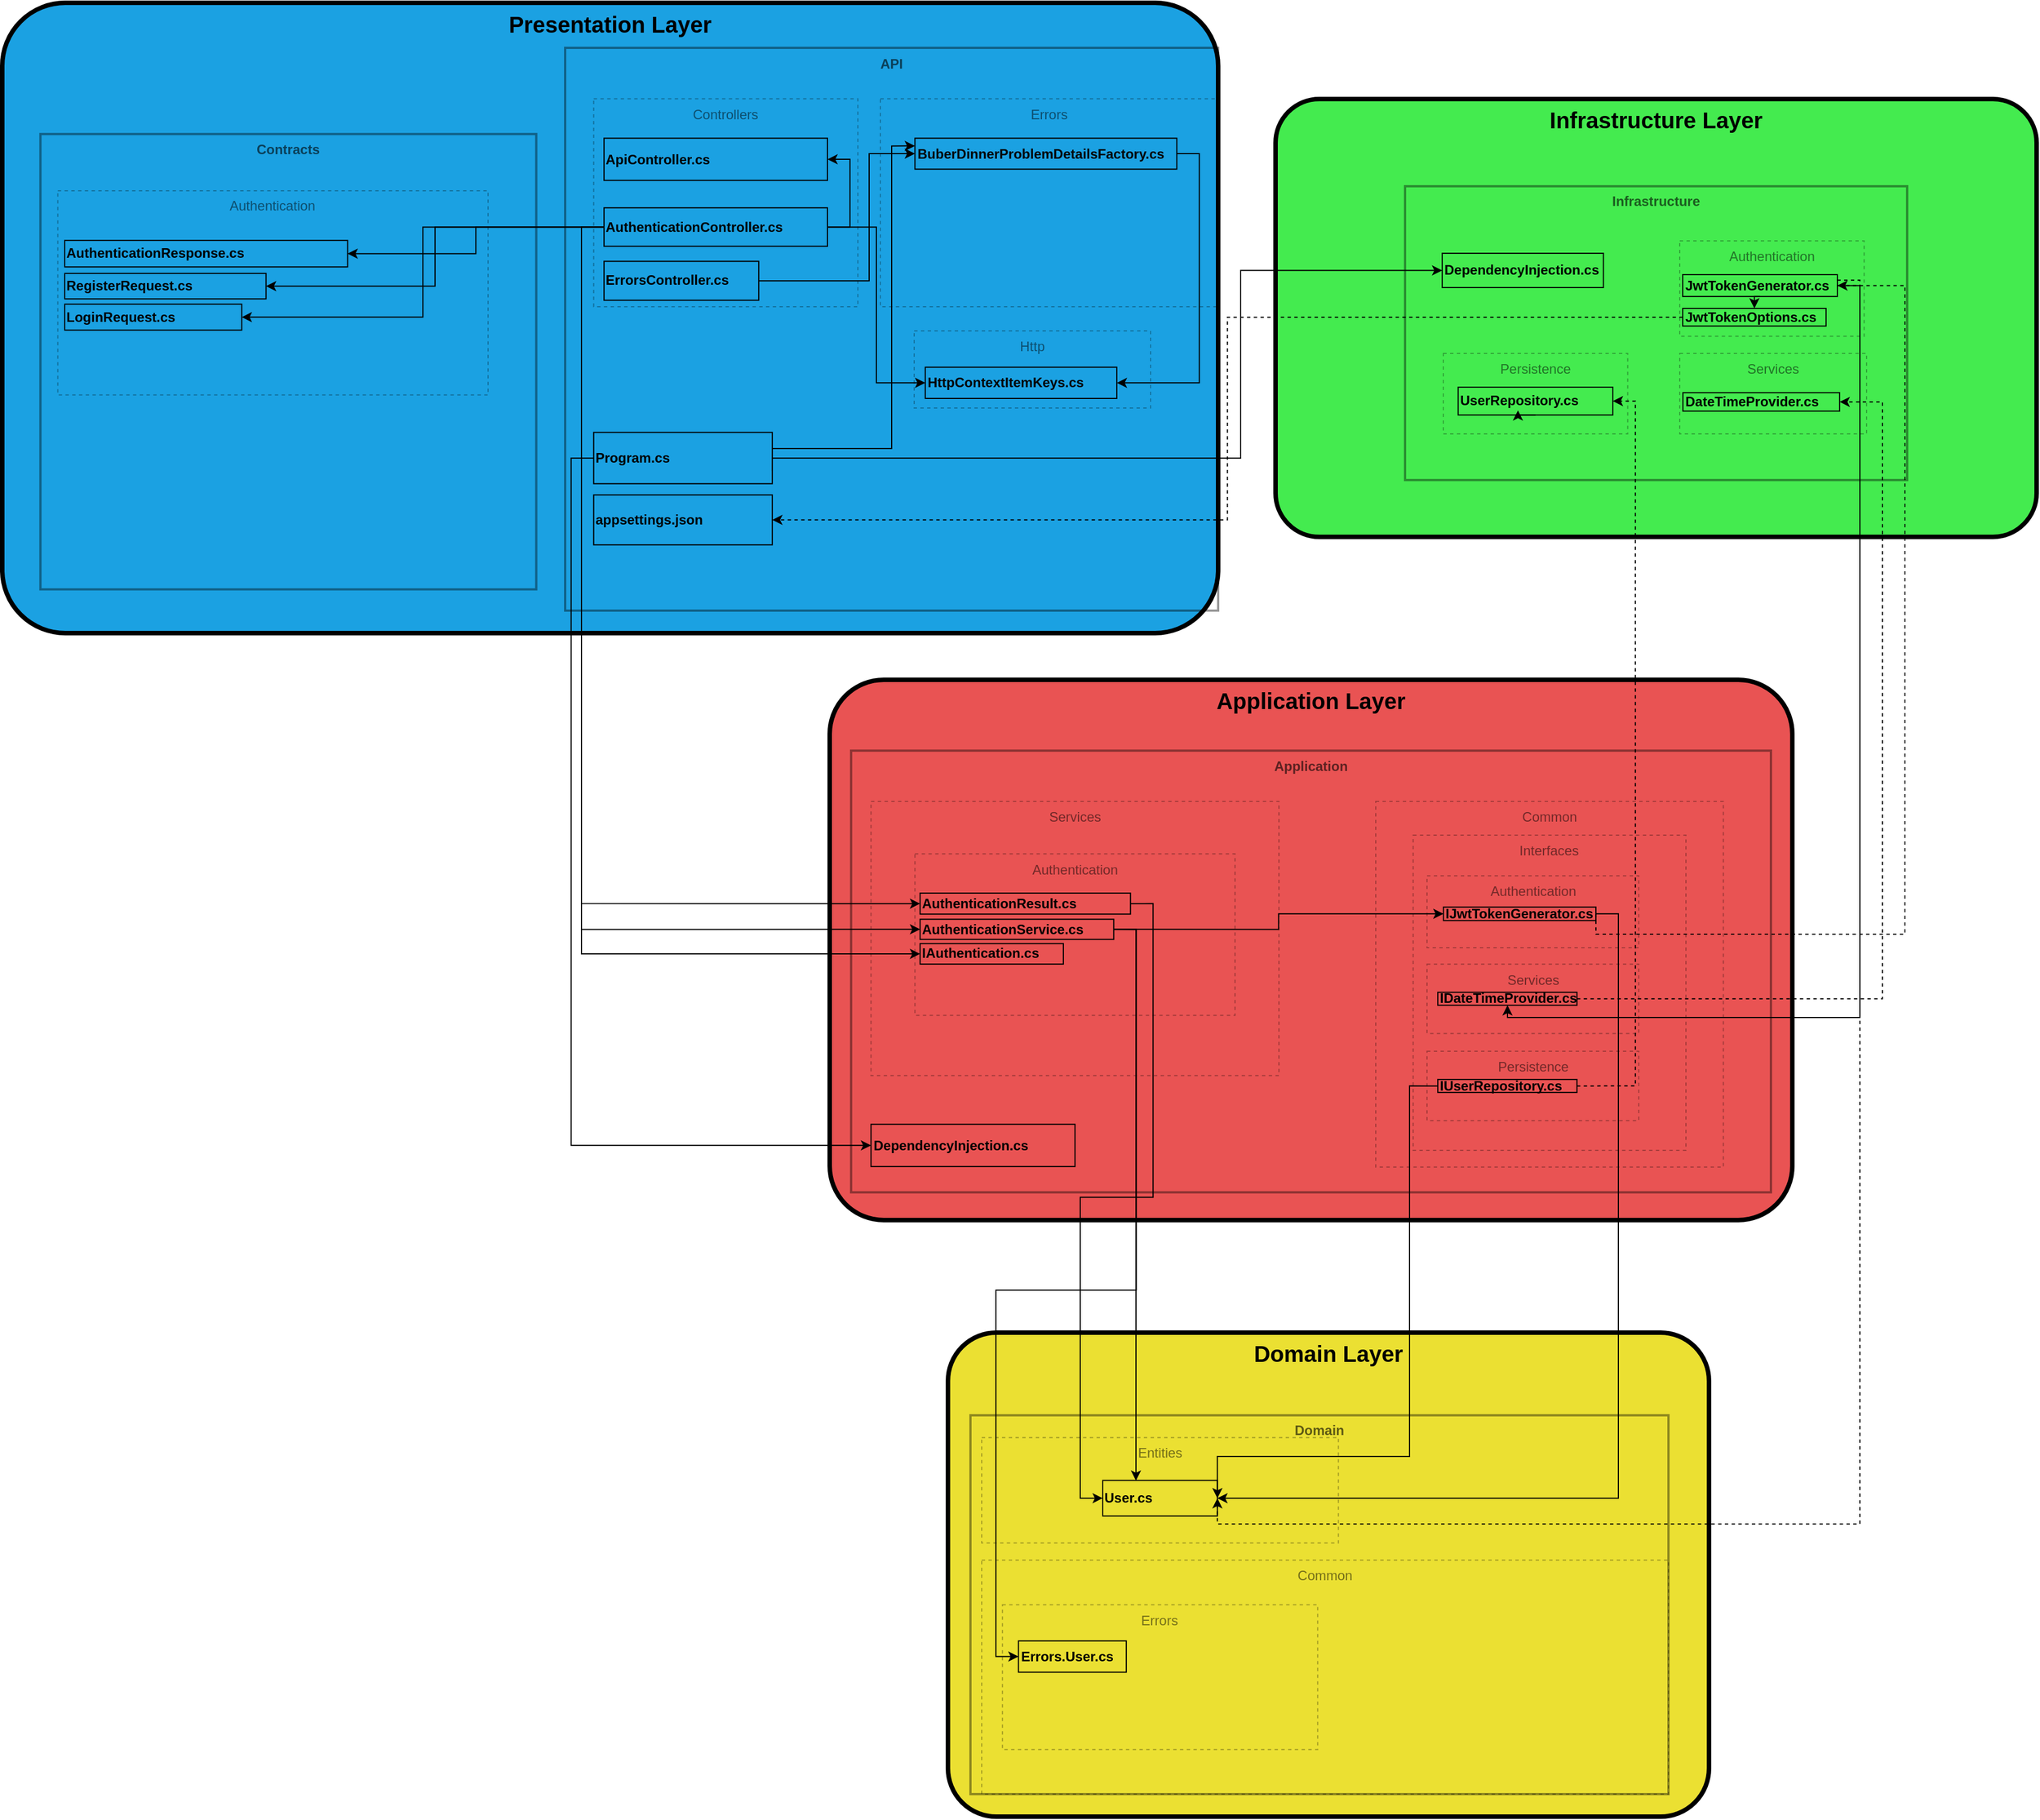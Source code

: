 <mxfile version="24.0.4" type="device" pages="3">
  <diagram name="Architecture" id="4Rw_3CBLVYkMRjjBGBVQ">
    <mxGraphModel dx="2474" dy="1684" grid="1" gridSize="10" guides="1" tooltips="1" connect="1" arrows="1" fold="1" page="0" pageScale="1" pageWidth="850" pageHeight="1100" background="none" math="0" shadow="0">
      <root>
        <mxCell id="0" />
        <mxCell id="1" parent="0" />
        <mxCell id="PHn3JjDbfKM90dUCb2oa-37" value="Presentation Layer" style="rounded=1;whiteSpace=wrap;html=1;container=1;fillColor=#1ba1e2;fontColor=#000000;strokeColor=#000000;arcSize=10;verticalAlign=top;fontStyle=1;fontSize=20;horizontal=1;labelBackgroundColor=none;strokeWidth=4;perimeterSpacing=0;spacingLeft=0;portConstraint=none;" parent="1" vertex="1">
          <mxGeometry x="-580" y="-591.5" width="1080.001" height="560" as="geometry">
            <mxRectangle x="-41" y="-305" width="215" height="36" as="alternateBounds" />
          </mxGeometry>
        </mxCell>
        <mxCell id="PHn3JjDbfKM90dUCb2oa-39" value="Contracts" style="rounded=0;whiteSpace=wrap;html=1;container=1;fillColor=none;fontColor=#000000;strokeColor=#000000;arcSize=9;verticalAlign=top;fontStyle=1;fontSize=12;horizontal=1;labelBackgroundColor=none;strokeWidth=2;textOpacity=60;opacity=40;" parent="PHn3JjDbfKM90dUCb2oa-37" vertex="1">
          <mxGeometry x="33.911" y="116.607" width="440.415" height="404.524" as="geometry">
            <mxRectangle x="41" y="80" width="162" height="38" as="alternateBounds" />
          </mxGeometry>
        </mxCell>
        <mxCell id="TqxSmMZjtq2Ml7IiQgb_-6" value="&lt;font color=&quot;#000000&quot;&gt;Authentication&lt;/font&gt;" style="rounded=0;whiteSpace=wrap;html=1;fillColor=none;strokeColor=#000000;align=center;container=1;verticalAlign=top;opacity=30;dashed=1;textOpacity=50;" parent="PHn3JjDbfKM90dUCb2oa-39" vertex="1">
          <mxGeometry x="15.414" y="50.386" width="382.211" height="181.388" as="geometry">
            <mxRectangle x="15" y="40" width="232" height="79" as="alternateBounds" />
          </mxGeometry>
        </mxCell>
        <mxCell id="TqxSmMZjtq2Ml7IiQgb_-7" value="&lt;font color=&quot;#000000&quot;&gt;&lt;b&gt;AuthenticationResponse.cs&lt;br&gt;&lt;/b&gt;&lt;/font&gt;" style="rounded=0;whiteSpace=wrap;html=1;fillColor=none;strokeColor=#000000;align=left;" parent="TqxSmMZjtq2Ml7IiQgb_-6" vertex="1">
          <mxGeometry x="6.166" y="44.066" width="251.251" height="23.595" as="geometry" />
        </mxCell>
        <mxCell id="TqxSmMZjtq2Ml7IiQgb_-11" value="&lt;font color=&quot;#000000&quot;&gt;&lt;b&gt;LoginRequest.cs&lt;br&gt;&lt;/b&gt;&lt;/font&gt;" style="rounded=0;whiteSpace=wrap;html=1;fillColor=none;strokeColor=#000000;align=left;" parent="TqxSmMZjtq2Ml7IiQgb_-6" vertex="1">
          <mxGeometry x="6.166" y="100.771" width="157.225" height="23.033" as="geometry" />
        </mxCell>
        <mxCell id="TqxSmMZjtq2Ml7IiQgb_-12" value="&lt;font color=&quot;#000000&quot;&gt;&lt;b&gt;RegisterRequest.cs&lt;br&gt;&lt;/b&gt;&lt;/font&gt;" style="rounded=0;whiteSpace=wrap;html=1;fillColor=none;strokeColor=#000000;align=left;" parent="TqxSmMZjtq2Ml7IiQgb_-6" vertex="1">
          <mxGeometry x="6.166" y="73.419" width="178.805" height="22.645" as="geometry" />
        </mxCell>
        <mxCell id="PHn3JjDbfKM90dUCb2oa-40" value="API" style="rounded=0;whiteSpace=wrap;html=1;container=1;fillColor=none;fontColor=#000000;strokeColor=#000000;arcSize=9;verticalAlign=top;fontStyle=1;fontSize=12;horizontal=1;labelBackgroundColor=none;strokeWidth=2;textOpacity=60;opacity=40;" parent="PHn3JjDbfKM90dUCb2oa-37" vertex="1">
          <mxGeometry x="500" y="40" width="580.001" height="500" as="geometry">
            <mxRectangle x="-41" y="-305" width="215" height="36" as="alternateBounds" />
          </mxGeometry>
        </mxCell>
        <mxCell id="TqxSmMZjtq2Ml7IiQgb_-2" value="&lt;font color=&quot;#000000&quot;&gt;Controllers&lt;/font&gt;" style="rounded=0;whiteSpace=wrap;html=1;fillColor=none;strokeColor=#000000;align=center;container=1;verticalAlign=top;dashed=1;opacity=30;textOpacity=50;" parent="PHn3JjDbfKM90dUCb2oa-40" vertex="1">
          <mxGeometry x="25.33" y="45.28" width="234.67" height="184.72" as="geometry">
            <mxRectangle x="33" y="138.228" width="232" height="79" as="alternateBounds" />
          </mxGeometry>
        </mxCell>
        <mxCell id="M6NZWl4cU-B8P6xhiOGf-7" style="edgeStyle=orthogonalEdgeStyle;rounded=0;orthogonalLoop=1;jettySize=auto;html=1;exitX=1;exitY=0.5;exitDx=0;exitDy=0;entryX=1;entryY=0.5;entryDx=0;entryDy=0;" parent="TqxSmMZjtq2Ml7IiQgb_-2" source="TqxSmMZjtq2Ml7IiQgb_-5" target="M6NZWl4cU-B8P6xhiOGf-6" edge="1">
          <mxGeometry relative="1" as="geometry" />
        </mxCell>
        <mxCell id="TqxSmMZjtq2Ml7IiQgb_-5" value="&lt;font color=&quot;#000000&quot;&gt;&lt;b&gt;AuthenticationController.cs&lt;br&gt;&lt;/b&gt;&lt;/font&gt;" style="rounded=0;whiteSpace=wrap;html=1;fillColor=none;strokeColor=#000000;align=left;" parent="TqxSmMZjtq2Ml7IiQgb_-2" vertex="1">
          <mxGeometry x="9.162" y="96.864" width="198.511" height="34.161" as="geometry" />
        </mxCell>
        <mxCell id="0OT5tVQqGPnHa406E1h5-3" value="&lt;font color=&quot;#000000&quot;&gt;&lt;b&gt;ErrorsController.cs&lt;br&gt;&lt;/b&gt;&lt;/font&gt;" style="rounded=0;whiteSpace=wrap;html=1;fillColor=none;strokeColor=#000000;align=left;" parent="TqxSmMZjtq2Ml7IiQgb_-2" vertex="1">
          <mxGeometry x="9.162" y="144.388" width="137.43" height="34.605" as="geometry" />
        </mxCell>
        <mxCell id="M6NZWl4cU-B8P6xhiOGf-6" value="&lt;font color=&quot;#000000&quot;&gt;&lt;b&gt;ApiController.cs&lt;br&gt;&lt;/b&gt;&lt;/font&gt;" style="rounded=0;whiteSpace=wrap;html=1;fillColor=none;strokeColor=#000000;align=left;" parent="TqxSmMZjtq2Ml7IiQgb_-2" vertex="1">
          <mxGeometry x="9.162" y="35.001" width="198.511" height="37.495" as="geometry" />
        </mxCell>
        <mxCell id="0OT5tVQqGPnHa406E1h5-6" style="edgeStyle=orthogonalEdgeStyle;rounded=0;orthogonalLoop=1;jettySize=auto;html=1;exitX=1;exitY=0.75;exitDx=0;exitDy=0;entryX=0;entryY=0.25;entryDx=0;entryDy=0;" parent="PHn3JjDbfKM90dUCb2oa-40" source="TqxSmMZjtq2Ml7IiQgb_-8" target="0OT5tVQqGPnHa406E1h5-2" edge="1">
          <mxGeometry relative="1" as="geometry">
            <Array as="points">
              <mxPoint x="184" y="356" />
              <mxPoint x="290" y="356" />
              <mxPoint x="290" y="87" />
            </Array>
          </mxGeometry>
        </mxCell>
        <mxCell id="TqxSmMZjtq2Ml7IiQgb_-8" value="&lt;font color=&quot;#000000&quot;&gt;&lt;b&gt;Program.cs&lt;br&gt;&lt;/b&gt;&lt;/font&gt;" style="rounded=0;whiteSpace=wrap;html=1;fillColor=none;strokeColor=#000000;align=left;" parent="PHn3JjDbfKM90dUCb2oa-40" vertex="1">
          <mxGeometry x="25.33" y="341.667" width="158.631" height="45.583" as="geometry" />
        </mxCell>
        <mxCell id="TqxSmMZjtq2Ml7IiQgb_-68" value="&lt;font color=&quot;#000000&quot;&gt;&lt;b&gt;appsettings.json&lt;br&gt;&lt;/b&gt;&lt;/font&gt;" style="rounded=0;whiteSpace=wrap;html=1;fillColor=none;strokeColor=#000000;align=left;" parent="PHn3JjDbfKM90dUCb2oa-40" vertex="1">
          <mxGeometry x="25.33" y="397.222" width="158.631" height="44.389" as="geometry" />
        </mxCell>
        <mxCell id="0OT5tVQqGPnHa406E1h5-4" style="edgeStyle=orthogonalEdgeStyle;rounded=0;orthogonalLoop=1;jettySize=auto;html=1;exitX=1;exitY=0.5;exitDx=0;exitDy=0;entryX=0;entryY=0.5;entryDx=0;entryDy=0;" parent="PHn3JjDbfKM90dUCb2oa-40" source="0OT5tVQqGPnHa406E1h5-3" target="0OT5tVQqGPnHa406E1h5-2" edge="1">
          <mxGeometry relative="1" as="geometry">
            <Array as="points">
              <mxPoint x="270" y="207" />
              <mxPoint x="270" y="94" />
            </Array>
          </mxGeometry>
        </mxCell>
        <mxCell id="M6NZWl4cU-B8P6xhiOGf-8" value="&lt;font color=&quot;#000000&quot;&gt;Errors&lt;/font&gt;" style="rounded=0;whiteSpace=wrap;html=1;fillColor=none;strokeColor=#000000;align=center;container=1;verticalAlign=top;dashed=1;opacity=30;textOpacity=50;" parent="PHn3JjDbfKM90dUCb2oa-40" vertex="1">
          <mxGeometry x="280" y="45.28" width="300.001" height="184.72" as="geometry">
            <mxRectangle x="33" y="138.228" width="232" height="79" as="alternateBounds" />
          </mxGeometry>
        </mxCell>
        <mxCell id="0OT5tVQqGPnHa406E1h5-2" value="BuberDinnerProblemDetailsFactory.cs" style="rounded=0;whiteSpace=wrap;html=1;fillColor=none;strokeColor=#000000;align=left;fontColor=#050505;fontStyle=1" parent="M6NZWl4cU-B8P6xhiOGf-8" vertex="1">
          <mxGeometry x="30.68" y="35" width="232.59" height="27.5" as="geometry" />
        </mxCell>
        <mxCell id="M6NZWl4cU-B8P6xhiOGf-18" value="&lt;font color=&quot;#000000&quot;&gt;Http&lt;/font&gt;" style="rounded=0;whiteSpace=wrap;html=1;fillColor=none;strokeColor=#000000;align=center;container=1;verticalAlign=top;dashed=1;opacity=30;textOpacity=50;" parent="PHn3JjDbfKM90dUCb2oa-40" vertex="1">
          <mxGeometry x="310" y="251.5" width="210" height="68.5" as="geometry">
            <mxRectangle x="33" y="138.228" width="232" height="79" as="alternateBounds" />
          </mxGeometry>
        </mxCell>
        <mxCell id="M6NZWl4cU-B8P6xhiOGf-19" value="HttpContextItemKeys.cs" style="rounded=0;whiteSpace=wrap;html=1;fillColor=none;strokeColor=#000000;align=left;fontColor=#050505;fontStyle=1" parent="M6NZWl4cU-B8P6xhiOGf-18" vertex="1">
          <mxGeometry x="9.86" y="32.27" width="170.14" height="27.73" as="geometry" />
        </mxCell>
        <mxCell id="M6NZWl4cU-B8P6xhiOGf-20" style="edgeStyle=orthogonalEdgeStyle;rounded=0;orthogonalLoop=1;jettySize=auto;html=1;exitX=1;exitY=0.5;exitDx=0;exitDy=0;entryX=1;entryY=0.5;entryDx=0;entryDy=0;" parent="PHn3JjDbfKM90dUCb2oa-40" source="0OT5tVQqGPnHa406E1h5-2" target="M6NZWl4cU-B8P6xhiOGf-19" edge="1">
          <mxGeometry relative="1" as="geometry" />
        </mxCell>
        <mxCell id="M6NZWl4cU-B8P6xhiOGf-21" style="edgeStyle=orthogonalEdgeStyle;rounded=0;orthogonalLoop=1;jettySize=auto;html=1;exitX=1;exitY=0.5;exitDx=0;exitDy=0;entryX=0;entryY=0.5;entryDx=0;entryDy=0;" parent="PHn3JjDbfKM90dUCb2oa-40" source="TqxSmMZjtq2Ml7IiQgb_-5" target="M6NZWl4cU-B8P6xhiOGf-19" edge="1">
          <mxGeometry relative="1" as="geometry" />
        </mxCell>
        <mxCell id="TqxSmMZjtq2Ml7IiQgb_-14" style="edgeStyle=orthogonalEdgeStyle;rounded=0;orthogonalLoop=1;jettySize=auto;html=1;exitX=0;exitY=0.5;exitDx=0;exitDy=0;entryX=1;entryY=0.5;entryDx=0;entryDy=0;" parent="PHn3JjDbfKM90dUCb2oa-37" source="TqxSmMZjtq2Ml7IiQgb_-5" target="TqxSmMZjtq2Ml7IiQgb_-7" edge="1">
          <mxGeometry relative="1" as="geometry" />
        </mxCell>
        <mxCell id="TqxSmMZjtq2Ml7IiQgb_-18" style="edgeStyle=orthogonalEdgeStyle;rounded=0;orthogonalLoop=1;jettySize=auto;html=1;exitX=0;exitY=0.5;exitDx=0;exitDy=0;entryX=1;entryY=0.5;entryDx=0;entryDy=0;" parent="PHn3JjDbfKM90dUCb2oa-37" source="TqxSmMZjtq2Ml7IiQgb_-5" target="TqxSmMZjtq2Ml7IiQgb_-12" edge="1">
          <mxGeometry relative="1" as="geometry" />
        </mxCell>
        <mxCell id="TqxSmMZjtq2Ml7IiQgb_-19" style="edgeStyle=orthogonalEdgeStyle;rounded=0;orthogonalLoop=1;jettySize=auto;html=1;exitX=0;exitY=0.5;exitDx=0;exitDy=0;entryX=1;entryY=0.5;entryDx=0;entryDy=0;" parent="PHn3JjDbfKM90dUCb2oa-37" source="TqxSmMZjtq2Ml7IiQgb_-5" target="TqxSmMZjtq2Ml7IiQgb_-11" edge="1">
          <mxGeometry relative="1" as="geometry" />
        </mxCell>
        <mxCell id="PHn3JjDbfKM90dUCb2oa-240" value="Infrastructure Layer" style="rounded=1;whiteSpace=wrap;html=1;container=1;arcSize=10;verticalAlign=top;fontStyle=1;fontSize=20;horizontal=1;labelBackgroundColor=none;strokeWidth=4;perimeterSpacing=0;spacingLeft=0;portConstraint=none;fillColor=#44EB4F;fontColor=#000000;strokeColor=#000000;" parent="1" vertex="1">
          <mxGeometry x="551" y="-506" width="676" height="389" as="geometry">
            <mxRectangle x="-41" y="-305" width="215" height="36" as="alternateBounds" />
          </mxGeometry>
        </mxCell>
        <mxCell id="PHn3JjDbfKM90dUCb2oa-243" value="Infrastructure" style="rounded=0;whiteSpace=wrap;html=1;container=1;fillColor=none;fontColor=#000000;strokeColor=#000000;arcSize=9;verticalAlign=top;fontStyle=1;fontSize=12;horizontal=1;labelBackgroundColor=none;strokeWidth=2;opacity=40;textOpacity=60;" parent="PHn3JjDbfKM90dUCb2oa-240" vertex="1">
          <mxGeometry x="115" y="77.47" width="446" height="261.05" as="geometry">
            <mxRectangle x="-41" y="-305" width="215" height="36" as="alternateBounds" />
          </mxGeometry>
        </mxCell>
        <mxCell id="PHn3JjDbfKM90dUCb2oa-244" value="&lt;font color=&quot;#000000&quot;&gt;&lt;b&gt;DependencyInjection.cs&lt;br&gt;&lt;/b&gt;&lt;/font&gt;" style="rounded=0;whiteSpace=wrap;html=1;fillColor=none;strokeColor=#000000;align=left;" parent="PHn3JjDbfKM90dUCb2oa-243" vertex="1">
          <mxGeometry x="33" y="59.57" width="143.22" height="30.44" as="geometry" />
        </mxCell>
        <mxCell id="TqxSmMZjtq2Ml7IiQgb_-39" value="&lt;font color=&quot;#000000&quot;&gt;Authentication&lt;/font&gt;" style="rounded=0;whiteSpace=wrap;html=1;fillColor=none;strokeColor=#000000;align=center;container=1;verticalAlign=top;dashed=1;opacity=30;textOpacity=50;" parent="PHn3JjDbfKM90dUCb2oa-243" vertex="1">
          <mxGeometry x="244" y="48.53" width="163.78" height="84.74" as="geometry">
            <mxRectangle x="15" y="40" width="232" height="79" as="alternateBounds" />
          </mxGeometry>
        </mxCell>
        <mxCell id="TqxSmMZjtq2Ml7IiQgb_-67" style="edgeStyle=orthogonalEdgeStyle;rounded=0;orthogonalLoop=1;jettySize=auto;html=1;exitX=0.5;exitY=1;exitDx=0;exitDy=0;entryX=0.5;entryY=0;entryDx=0;entryDy=0;" parent="TqxSmMZjtq2Ml7IiQgb_-39" source="TqxSmMZjtq2Ml7IiQgb_-40" target="TqxSmMZjtq2Ml7IiQgb_-42" edge="1">
          <mxGeometry relative="1" as="geometry" />
        </mxCell>
        <mxCell id="TqxSmMZjtq2Ml7IiQgb_-40" value="&lt;font color=&quot;#000000&quot;&gt;&lt;b&gt;JwtTokenGenerator.cs&lt;br&gt;&lt;/b&gt;&lt;/font&gt;" style="rounded=0;whiteSpace=wrap;html=1;fillColor=none;strokeColor=#000000;align=left;" parent="TqxSmMZjtq2Ml7IiQgb_-39" vertex="1">
          <mxGeometry x="2.64" y="30" width="137.36" height="19.41" as="geometry" />
        </mxCell>
        <mxCell id="TqxSmMZjtq2Ml7IiQgb_-42" value="&lt;font color=&quot;#000000&quot;&gt;&lt;b&gt;JwtTokenOptions.cs&lt;br&gt;&lt;/b&gt;&lt;/font&gt;" style="rounded=0;whiteSpace=wrap;html=1;fillColor=none;strokeColor=#000000;align=left;" parent="TqxSmMZjtq2Ml7IiQgb_-39" vertex="1">
          <mxGeometry x="2.64" y="60.0" width="127.36" height="15.7" as="geometry" />
        </mxCell>
        <mxCell id="TqxSmMZjtq2Ml7IiQgb_-44" value="&lt;font color=&quot;#000000&quot;&gt;Services&lt;/font&gt;" style="rounded=0;whiteSpace=wrap;html=1;fillColor=none;strokeColor=#000000;align=center;container=1;verticalAlign=top;dashed=1;opacity=30;textOpacity=50;" parent="PHn3JjDbfKM90dUCb2oa-243" vertex="1">
          <mxGeometry x="244" y="148.53" width="166" height="71.47" as="geometry">
            <mxRectangle x="15" y="40" width="232" height="79" as="alternateBounds" />
          </mxGeometry>
        </mxCell>
        <mxCell id="TqxSmMZjtq2Ml7IiQgb_-45" value="&lt;font color=&quot;#000000&quot;&gt;&lt;b&gt;DateTimeProvider.cs&lt;br&gt;&lt;/b&gt;&lt;/font&gt;" style="rounded=0;whiteSpace=wrap;html=1;fillColor=none;strokeColor=#000000;align=left;" parent="TqxSmMZjtq2Ml7IiQgb_-44" vertex="1">
          <mxGeometry x="2.814" y="34.876" width="139.222" height="16.37" as="geometry" />
        </mxCell>
        <mxCell id="ie0OXGYWuPiJ40Glrm1n-1" value="&lt;font color=&quot;#000000&quot;&gt;Persistence&lt;/font&gt;" style="rounded=0;whiteSpace=wrap;html=1;fillColor=none;strokeColor=#000000;align=center;container=1;verticalAlign=top;dashed=1;opacity=30;textOpacity=50;" parent="PHn3JjDbfKM90dUCb2oa-243" vertex="1">
          <mxGeometry x="34" y="148.53" width="163.78" height="71.47" as="geometry">
            <mxRectangle x="15" y="40" width="232" height="79" as="alternateBounds" />
          </mxGeometry>
        </mxCell>
        <mxCell id="ie0OXGYWuPiJ40Glrm1n-2" style="edgeStyle=orthogonalEdgeStyle;rounded=0;orthogonalLoop=1;jettySize=auto;html=1;exitX=0.5;exitY=1;exitDx=0;exitDy=0;entryX=0.5;entryY=0;entryDx=0;entryDy=0;" parent="ie0OXGYWuPiJ40Glrm1n-1" source="ie0OXGYWuPiJ40Glrm1n-3" edge="1">
          <mxGeometry relative="1" as="geometry">
            <mxPoint x="66.32" y="50.604" as="targetPoint" />
          </mxGeometry>
        </mxCell>
        <mxCell id="ie0OXGYWuPiJ40Glrm1n-3" value="&lt;font color=&quot;#000000&quot;&gt;&lt;b&gt;UserRepository.cs&lt;br&gt;&lt;/b&gt;&lt;/font&gt;" style="rounded=0;whiteSpace=wrap;html=1;fillColor=none;strokeColor=#000000;align=left;" parent="ie0OXGYWuPiJ40Glrm1n-1" vertex="1">
          <mxGeometry x="13.21" y="30" width="137.36" height="24.7" as="geometry" />
        </mxCell>
        <mxCell id="PHn3JjDbfKM90dUCb2oa-251" value="Application Layer" style="rounded=1;whiteSpace=wrap;html=1;container=1;arcSize=10;verticalAlign=top;fontStyle=1;fontSize=20;horizontal=1;labelBackgroundColor=none;strokeWidth=4;perimeterSpacing=0;spacingLeft=0;portConstraint=none;fillColor=#E95353;fontColor=#000000;strokeColor=#000000;" parent="1" vertex="1">
          <mxGeometry x="155" y="10" width="855" height="480" as="geometry">
            <mxRectangle x="-41" y="-305" width="215" height="36" as="alternateBounds" />
          </mxGeometry>
        </mxCell>
        <mxCell id="PHn3JjDbfKM90dUCb2oa-252" value="Application" style="rounded=0;whiteSpace=wrap;html=1;container=1;fillColor=none;fontColor=#000000;strokeColor=#000000;arcSize=9;verticalAlign=top;fontStyle=1;fontSize=12;horizontal=1;labelBackgroundColor=none;strokeWidth=2;opacity=40;textOpacity=60;" parent="PHn3JjDbfKM90dUCb2oa-251" vertex="1">
          <mxGeometry x="18.975" y="62.931" width="817.056" height="392.391" as="geometry">
            <mxRectangle x="-41" y="-305" width="215" height="36" as="alternateBounds" />
          </mxGeometry>
        </mxCell>
        <mxCell id="TqxSmMZjtq2Ml7IiQgb_-24" value="&lt;font color=&quot;#000000&quot;&gt;Services&lt;/font&gt;" style="rounded=0;whiteSpace=wrap;html=1;fillColor=none;strokeColor=#000000;align=center;container=1;verticalAlign=top;textOpacity=50;dashed=1;opacity=30;" parent="PHn3JjDbfKM90dUCb2oa-252" vertex="1">
          <mxGeometry x="17.704" y="45.044" width="362.296" height="243.644" as="geometry">
            <mxRectangle x="15" y="40" width="232" height="79" as="alternateBounds" />
          </mxGeometry>
        </mxCell>
        <mxCell id="TqxSmMZjtq2Ml7IiQgb_-28" value="&lt;font color=&quot;#000000&quot;&gt;Authentication&lt;/font&gt;" style="rounded=0;whiteSpace=wrap;html=1;fillColor=none;strokeColor=#000000;align=center;container=1;verticalAlign=top;dashed=1;opacity=30;textOpacity=50;" parent="TqxSmMZjtq2Ml7IiQgb_-24" vertex="1">
          <mxGeometry x="39.004" y="46.679" width="284.288" height="143.454" as="geometry">
            <mxRectangle x="15" y="40" width="232" height="79" as="alternateBounds" />
          </mxGeometry>
        </mxCell>
        <mxCell id="TqxSmMZjtq2Ml7IiQgb_-29" value="&lt;font color=&quot;#000000&quot;&gt;&lt;b&gt;AuthenticationResult.cs&lt;br&gt;&lt;/b&gt;&lt;/font&gt;" style="rounded=0;whiteSpace=wrap;html=1;fillColor=none;strokeColor=#000000;align=left;" parent="TqxSmMZjtq2Ml7IiQgb_-28" vertex="1">
          <mxGeometry x="4.586" y="34.85" width="186.881" height="18.66" as="geometry" />
        </mxCell>
        <mxCell id="TqxSmMZjtq2Ml7IiQgb_-30" value="&lt;font color=&quot;#000000&quot;&gt;&lt;b&gt;IAuthentication.cs&lt;br&gt;&lt;/b&gt;&lt;/font&gt;" style="rounded=0;whiteSpace=wrap;html=1;fillColor=none;strokeColor=#000000;align=left;" parent="TqxSmMZjtq2Ml7IiQgb_-28" vertex="1">
          <mxGeometry x="4.586" y="79.697" width="127.262" height="18.216" as="geometry" />
        </mxCell>
        <mxCell id="TqxSmMZjtq2Ml7IiQgb_-31" value="&lt;font color=&quot;#000000&quot;&gt;&lt;b&gt;AuthenticationService.cs&lt;br&gt;&lt;/b&gt;&lt;/font&gt;" style="rounded=0;whiteSpace=wrap;html=1;fillColor=none;strokeColor=#000000;align=left;" parent="TqxSmMZjtq2Ml7IiQgb_-28" vertex="1">
          <mxGeometry x="4.586" y="58.065" width="171.976" height="17.909" as="geometry" />
        </mxCell>
        <mxCell id="TqxSmMZjtq2Ml7IiQgb_-36" value="&lt;font color=&quot;#000000&quot;&gt;&lt;b&gt;DependencyInjection.cs&lt;br&gt;&lt;/b&gt;&lt;/font&gt;" style="rounded=0;whiteSpace=wrap;html=1;fillColor=none;strokeColor=#000000;align=left;" parent="PHn3JjDbfKM90dUCb2oa-252" vertex="1">
          <mxGeometry x="17.707" y="331.928" width="181.144" height="37.561" as="geometry" />
        </mxCell>
        <mxCell id="TqxSmMZjtq2Ml7IiQgb_-47" value="&lt;font color=&quot;#000000&quot;&gt;Common&lt;/font&gt;" style="rounded=0;whiteSpace=wrap;html=1;fillColor=none;strokeColor=#000000;align=center;container=1;verticalAlign=top;textOpacity=50;dashed=1;opacity=30;" parent="PHn3JjDbfKM90dUCb2oa-252" vertex="1">
          <mxGeometry x="466.02" y="45.04" width="308.74" height="324.96" as="geometry">
            <mxRectangle x="15" y="40" width="232" height="79" as="alternateBounds" />
          </mxGeometry>
        </mxCell>
        <mxCell id="TqxSmMZjtq2Ml7IiQgb_-48" value="&lt;font color=&quot;#000000&quot;&gt;Interfaces&lt;/font&gt;" style="rounded=0;whiteSpace=wrap;html=1;fillColor=none;strokeColor=#000000;align=center;container=1;verticalAlign=top;dashed=1;opacity=30;textOpacity=50;" parent="TqxSmMZjtq2Ml7IiQgb_-47" vertex="1">
          <mxGeometry x="33.23" y="30" width="242.28" height="280" as="geometry">
            <mxRectangle x="15" y="40" width="232" height="79" as="alternateBounds" />
          </mxGeometry>
        </mxCell>
        <mxCell id="TqxSmMZjtq2Ml7IiQgb_-52" value="&lt;font color=&quot;#000000&quot;&gt;Authentication&lt;/font&gt;" style="rounded=0;whiteSpace=wrap;html=1;fillColor=none;strokeColor=#000000;align=center;container=1;verticalAlign=top;dashed=1;opacity=30;textOpacity=50;" parent="TqxSmMZjtq2Ml7IiQgb_-48" vertex="1">
          <mxGeometry x="12.33" y="36.15" width="188.04" height="63.85" as="geometry">
            <mxRectangle x="15" y="40" width="232" height="79" as="alternateBounds" />
          </mxGeometry>
        </mxCell>
        <mxCell id="TqxSmMZjtq2Ml7IiQgb_-53" value="&lt;font color=&quot;#000000&quot;&gt;&lt;b&gt;IJwtTokenGenerator.cs&lt;br&gt;&lt;/b&gt;&lt;/font&gt;" style="rounded=0;whiteSpace=wrap;html=1;fillColor=none;strokeColor=#000000;align=left;" parent="TqxSmMZjtq2Ml7IiQgb_-52" vertex="1">
          <mxGeometry x="14.56" y="27.772" width="135.436" height="11.964" as="geometry" />
        </mxCell>
        <mxCell id="TqxSmMZjtq2Ml7IiQgb_-56" value="&lt;font color=&quot;#000000&quot;&gt;Services&lt;/font&gt;" style="rounded=0;whiteSpace=wrap;html=1;fillColor=none;strokeColor=#000000;align=center;container=1;verticalAlign=top;dashed=1;opacity=30;textOpacity=50;" parent="TqxSmMZjtq2Ml7IiQgb_-48" vertex="1">
          <mxGeometry x="12.33" y="114.6" width="188.04" height="61.64" as="geometry">
            <mxRectangle x="15" y="40" width="232" height="79" as="alternateBounds" />
          </mxGeometry>
        </mxCell>
        <mxCell id="TqxSmMZjtq2Ml7IiQgb_-60" value="&lt;font color=&quot;#000000&quot;&gt;&lt;b&gt;IDateTimeProvider.cs&lt;br&gt;&lt;/b&gt;&lt;/font&gt;" style="rounded=0;whiteSpace=wrap;html=1;fillColor=none;strokeColor=#000000;align=left;" parent="TqxSmMZjtq2Ml7IiQgb_-56" vertex="1">
          <mxGeometry x="9.551" y="25.057" width="123.612" height="11.525" as="geometry" />
        </mxCell>
        <mxCell id="ie0OXGYWuPiJ40Glrm1n-8" value="&lt;font color=&quot;#000000&quot;&gt;Persistence&lt;/font&gt;" style="rounded=0;whiteSpace=wrap;html=1;fillColor=none;strokeColor=#000000;align=center;container=1;verticalAlign=top;dashed=1;opacity=30;textOpacity=50;" parent="TqxSmMZjtq2Ml7IiQgb_-48" vertex="1">
          <mxGeometry x="12.33" y="192.03" width="188.04" height="61.64" as="geometry">
            <mxRectangle x="15" y="40" width="232" height="79" as="alternateBounds" />
          </mxGeometry>
        </mxCell>
        <mxCell id="ie0OXGYWuPiJ40Glrm1n-9" value="&lt;font color=&quot;#000000&quot;&gt;&lt;b&gt;IUserRepository.cs&lt;br&gt;&lt;/b&gt;&lt;/font&gt;" style="rounded=0;whiteSpace=wrap;html=1;fillColor=none;strokeColor=#000000;align=left;" parent="ie0OXGYWuPiJ40Glrm1n-8" vertex="1">
          <mxGeometry x="9.551" y="25.057" width="123.612" height="11.525" as="geometry" />
        </mxCell>
        <mxCell id="TqxSmMZjtq2Ml7IiQgb_-61" style="edgeStyle=orthogonalEdgeStyle;rounded=0;orthogonalLoop=1;jettySize=auto;html=1;exitX=1;exitY=0.5;exitDx=0;exitDy=0;entryX=0;entryY=0.5;entryDx=0;entryDy=0;" parent="PHn3JjDbfKM90dUCb2oa-252" source="TqxSmMZjtq2Ml7IiQgb_-31" target="TqxSmMZjtq2Ml7IiQgb_-53" edge="1">
          <mxGeometry relative="1" as="geometry" />
        </mxCell>
        <mxCell id="PHn3JjDbfKM90dUCb2oa-254" value="Domain Layer" style="rounded=1;whiteSpace=wrap;html=1;container=1;arcSize=10;verticalAlign=top;fontStyle=1;fontSize=20;horizontal=1;labelBackgroundColor=none;strokeWidth=4;perimeterSpacing=0;spacingLeft=0;portConstraint=none;fillColor=#EBE032;fontColor=#000000;strokeColor=#000000;" parent="1" vertex="1">
          <mxGeometry x="260" y="590" width="676" height="430" as="geometry">
            <mxRectangle x="155" y="556" width="215" height="36" as="alternateBounds" />
          </mxGeometry>
        </mxCell>
        <mxCell id="PHn3JjDbfKM90dUCb2oa-257" value="Domain" style="rounded=0;whiteSpace=wrap;html=1;container=1;fillColor=none;fontColor=#000000;strokeColor=#000000;arcSize=9;verticalAlign=top;fontStyle=1;fontSize=12;horizontal=1;labelBackgroundColor=none;strokeWidth=2;textOpacity=60;opacity=40;" parent="PHn3JjDbfKM90dUCb2oa-254" vertex="1">
          <mxGeometry x="20" y="73.41" width="620" height="336.59" as="geometry">
            <mxRectangle x="-41" y="-305" width="215" height="36" as="alternateBounds" />
          </mxGeometry>
        </mxCell>
        <mxCell id="ie0OXGYWuPiJ40Glrm1n-5" value="&lt;font color=&quot;#000000&quot;&gt;Entities&lt;/font&gt;" style="rounded=0;whiteSpace=wrap;html=1;fillColor=none;strokeColor=#000000;align=center;container=1;verticalAlign=top;dashed=1;opacity=30;textOpacity=50;" parent="PHn3JjDbfKM90dUCb2oa-257" vertex="1">
          <mxGeometry x="9.996" y="19.802" width="316.817" height="93.66" as="geometry">
            <mxRectangle x="15" y="40" width="232" height="79" as="alternateBounds" />
          </mxGeometry>
        </mxCell>
        <mxCell id="ie0OXGYWuPiJ40Glrm1n-6" value="&lt;font color=&quot;#000000&quot;&gt;&lt;b&gt;User.cs&lt;br&gt;&lt;/b&gt;&lt;/font&gt;" style="rounded=0;whiteSpace=wrap;html=1;fillColor=none;strokeColor=#000000;align=left;" parent="ie0OXGYWuPiJ40Glrm1n-5" vertex="1">
          <mxGeometry x="107.489" y="38.075" width="101.845" height="31.608" as="geometry" />
        </mxCell>
        <mxCell id="M6NZWl4cU-B8P6xhiOGf-1" value="&lt;font color=&quot;#000000&quot;&gt;Common&lt;/font&gt;" style="rounded=0;whiteSpace=wrap;html=1;fillColor=none;strokeColor=#000000;align=center;container=1;verticalAlign=top;dashed=1;opacity=30;textOpacity=50;" parent="PHn3JjDbfKM90dUCb2oa-257" vertex="1">
          <mxGeometry x="10" y="128.696" width="610" height="207.894" as="geometry">
            <mxRectangle x="15" y="40" width="232" height="79" as="alternateBounds" />
          </mxGeometry>
        </mxCell>
        <mxCell id="M6NZWl4cU-B8P6xhiOGf-3" value="&lt;font color=&quot;#000000&quot;&gt;Errors&lt;/font&gt;" style="rounded=0;whiteSpace=wrap;html=1;fillColor=none;strokeColor=#000000;align=center;container=1;verticalAlign=top;dashed=1;opacity=30;textOpacity=50;" parent="M6NZWl4cU-B8P6xhiOGf-1" vertex="1">
          <mxGeometry x="18.4" y="39.599" width="280" height="128.696" as="geometry">
            <mxRectangle x="15" y="40" width="232" height="79" as="alternateBounds" />
          </mxGeometry>
        </mxCell>
        <mxCell id="M6NZWl4cU-B8P6xhiOGf-4" value="&lt;font color=&quot;#000000&quot;&gt;&lt;b&gt;Errors.User.cs&lt;br&gt;&lt;/b&gt;&lt;/font&gt;" style="rounded=0;whiteSpace=wrap;html=1;fillColor=none;strokeColor=#000000;align=left;" parent="M6NZWl4cU-B8P6xhiOGf-3" vertex="1">
          <mxGeometry x="14.24" y="32.17" width="95.76" height="27.83" as="geometry" />
        </mxCell>
        <mxCell id="TqxSmMZjtq2Ml7IiQgb_-32" style="edgeStyle=orthogonalEdgeStyle;rounded=0;orthogonalLoop=1;jettySize=auto;html=1;exitX=0;exitY=0.5;exitDx=0;exitDy=0;entryX=0;entryY=0.5;entryDx=0;entryDy=0;" parent="1" source="TqxSmMZjtq2Ml7IiQgb_-5" target="TqxSmMZjtq2Ml7IiQgb_-29" edge="1">
          <mxGeometry relative="1" as="geometry" />
        </mxCell>
        <mxCell id="TqxSmMZjtq2Ml7IiQgb_-33" style="edgeStyle=orthogonalEdgeStyle;rounded=0;orthogonalLoop=1;jettySize=auto;html=1;exitX=0;exitY=0.5;exitDx=0;exitDy=0;entryX=0;entryY=0.5;entryDx=0;entryDy=0;" parent="1" source="TqxSmMZjtq2Ml7IiQgb_-5" target="TqxSmMZjtq2Ml7IiQgb_-31" edge="1">
          <mxGeometry relative="1" as="geometry" />
        </mxCell>
        <mxCell id="TqxSmMZjtq2Ml7IiQgb_-34" style="edgeStyle=orthogonalEdgeStyle;rounded=0;orthogonalLoop=1;jettySize=auto;html=1;exitX=0;exitY=0.5;exitDx=0;exitDy=0;entryX=0;entryY=0.5;entryDx=0;entryDy=0;" parent="1" source="TqxSmMZjtq2Ml7IiQgb_-5" target="TqxSmMZjtq2Ml7IiQgb_-30" edge="1">
          <mxGeometry relative="1" as="geometry" />
        </mxCell>
        <mxCell id="TqxSmMZjtq2Ml7IiQgb_-37" style="edgeStyle=orthogonalEdgeStyle;rounded=0;orthogonalLoop=1;jettySize=auto;html=1;exitX=1;exitY=0.5;exitDx=0;exitDy=0;entryX=0;entryY=0.5;entryDx=0;entryDy=0;" parent="1" source="TqxSmMZjtq2Ml7IiQgb_-8" target="PHn3JjDbfKM90dUCb2oa-244" edge="1">
          <mxGeometry relative="1" as="geometry">
            <Array as="points">
              <mxPoint x="520" y="-187" />
              <mxPoint x="520" y="-354" />
            </Array>
          </mxGeometry>
        </mxCell>
        <mxCell id="TqxSmMZjtq2Ml7IiQgb_-38" style="edgeStyle=orthogonalEdgeStyle;rounded=0;orthogonalLoop=1;jettySize=auto;html=1;exitX=0;exitY=0.5;exitDx=0;exitDy=0;entryX=0;entryY=0.5;entryDx=0;entryDy=0;" parent="1" source="TqxSmMZjtq2Ml7IiQgb_-8" target="TqxSmMZjtq2Ml7IiQgb_-36" edge="1">
          <mxGeometry relative="1" as="geometry" />
        </mxCell>
        <mxCell id="TqxSmMZjtq2Ml7IiQgb_-72" style="edgeStyle=orthogonalEdgeStyle;rounded=0;orthogonalLoop=1;jettySize=auto;html=1;exitX=0;exitY=0.5;exitDx=0;exitDy=0;entryX=1;entryY=0.5;entryDx=0;entryDy=0;dashed=1;" parent="1" source="TqxSmMZjtq2Ml7IiQgb_-42" target="TqxSmMZjtq2Ml7IiQgb_-68" edge="1">
          <mxGeometry relative="1" as="geometry" />
        </mxCell>
        <mxCell id="TqxSmMZjtq2Ml7IiQgb_-74" style="edgeStyle=orthogonalEdgeStyle;rounded=0;orthogonalLoop=1;jettySize=auto;html=1;exitX=1;exitY=0.5;exitDx=0;exitDy=0;" parent="1" source="TqxSmMZjtq2Ml7IiQgb_-40" target="TqxSmMZjtq2Ml7IiQgb_-60" edge="1">
          <mxGeometry relative="1" as="geometry">
            <Array as="points">
              <mxPoint x="1070" y="-340" />
              <mxPoint x="1070" y="310" />
              <mxPoint x="757" y="310" />
            </Array>
          </mxGeometry>
        </mxCell>
        <mxCell id="TqxSmMZjtq2Ml7IiQgb_-75" style="edgeStyle=orthogonalEdgeStyle;rounded=0;orthogonalLoop=1;jettySize=auto;html=1;exitX=1;exitY=0.5;exitDx=0;exitDy=0;entryX=1;entryY=0.5;entryDx=0;entryDy=0;dashed=1;" parent="1" source="TqxSmMZjtq2Ml7IiQgb_-53" target="TqxSmMZjtq2Ml7IiQgb_-40" edge="1">
          <mxGeometry relative="1" as="geometry">
            <Array as="points">
              <mxPoint x="1110" y="236" />
              <mxPoint x="1110" y="-340" />
            </Array>
          </mxGeometry>
        </mxCell>
        <mxCell id="TqxSmMZjtq2Ml7IiQgb_-76" style="edgeStyle=orthogonalEdgeStyle;rounded=0;orthogonalLoop=1;jettySize=auto;html=1;exitX=1;exitY=0.5;exitDx=0;exitDy=0;entryX=1;entryY=0.5;entryDx=0;entryDy=0;dashed=1;" parent="1" source="TqxSmMZjtq2Ml7IiQgb_-60" target="TqxSmMZjtq2Ml7IiQgb_-45" edge="1">
          <mxGeometry relative="1" as="geometry">
            <Array as="points">
              <mxPoint x="1090" y="293" />
              <mxPoint x="1090" y="-237" />
            </Array>
          </mxGeometry>
        </mxCell>
        <mxCell id="ie0OXGYWuPiJ40Glrm1n-10" style="edgeStyle=orthogonalEdgeStyle;rounded=0;orthogonalLoop=1;jettySize=auto;html=1;exitX=0;exitY=0.5;exitDx=0;exitDy=0;entryX=1;entryY=0.5;entryDx=0;entryDy=0;" parent="1" source="ie0OXGYWuPiJ40Glrm1n-9" target="ie0OXGYWuPiJ40Glrm1n-6" edge="1">
          <mxGeometry relative="1" as="geometry">
            <Array as="points">
              <mxPoint x="670" y="371" />
              <mxPoint x="670" y="700" />
              <mxPoint x="499" y="700" />
            </Array>
          </mxGeometry>
        </mxCell>
        <mxCell id="ie0OXGYWuPiJ40Glrm1n-11" style="edgeStyle=orthogonalEdgeStyle;rounded=0;orthogonalLoop=1;jettySize=auto;html=1;exitX=1;exitY=0.5;exitDx=0;exitDy=0;entryX=1;entryY=0.5;entryDx=0;entryDy=0;dashed=1;" parent="1" source="ie0OXGYWuPiJ40Glrm1n-9" target="ie0OXGYWuPiJ40Glrm1n-3" edge="1">
          <mxGeometry relative="1" as="geometry" />
        </mxCell>
        <mxCell id="ie0OXGYWuPiJ40Glrm1n-12" style="edgeStyle=orthogonalEdgeStyle;rounded=0;orthogonalLoop=1;jettySize=auto;html=1;exitX=1;exitY=0.5;exitDx=0;exitDy=0;entryX=1;entryY=0.5;entryDx=0;entryDy=0;" parent="1" source="TqxSmMZjtq2Ml7IiQgb_-53" target="ie0OXGYWuPiJ40Glrm1n-6" edge="1">
          <mxGeometry relative="1" as="geometry" />
        </mxCell>
        <mxCell id="ie0OXGYWuPiJ40Glrm1n-14" style="edgeStyle=orthogonalEdgeStyle;rounded=0;orthogonalLoop=1;jettySize=auto;html=1;exitX=1;exitY=0.5;exitDx=0;exitDy=0;entryX=0;entryY=0.5;entryDx=0;entryDy=0;" parent="1" source="TqxSmMZjtq2Ml7IiQgb_-29" target="ie0OXGYWuPiJ40Glrm1n-6" edge="1">
          <mxGeometry relative="1" as="geometry" />
        </mxCell>
        <mxCell id="ie0OXGYWuPiJ40Glrm1n-15" style="edgeStyle=orthogonalEdgeStyle;rounded=0;orthogonalLoop=1;jettySize=auto;html=1;exitX=1;exitY=0.25;exitDx=0;exitDy=0;entryX=1;entryY=0.5;entryDx=0;entryDy=0;dashed=1;" parent="1" source="TqxSmMZjtq2Ml7IiQgb_-40" target="ie0OXGYWuPiJ40Glrm1n-6" edge="1">
          <mxGeometry relative="1" as="geometry">
            <Array as="points">
              <mxPoint x="1070" y="-345" />
              <mxPoint x="1070" y="760" />
              <mxPoint x="499" y="760" />
            </Array>
          </mxGeometry>
        </mxCell>
        <mxCell id="ie0OXGYWuPiJ40Glrm1n-16" style="edgeStyle=orthogonalEdgeStyle;rounded=0;orthogonalLoop=1;jettySize=auto;html=1;exitX=1;exitY=0.5;exitDx=0;exitDy=0;entryX=0.298;entryY=0.008;entryDx=0;entryDy=0;entryPerimeter=0;" parent="1" source="TqxSmMZjtq2Ml7IiQgb_-31" target="ie0OXGYWuPiJ40Glrm1n-6" edge="1">
          <mxGeometry relative="1" as="geometry">
            <Array as="points">
              <mxPoint x="427" y="232" />
              <mxPoint x="427" y="721" />
            </Array>
          </mxGeometry>
        </mxCell>
        <mxCell id="M6NZWl4cU-B8P6xhiOGf-5" style="edgeStyle=orthogonalEdgeStyle;rounded=0;orthogonalLoop=1;jettySize=auto;html=1;exitX=1;exitY=0.5;exitDx=0;exitDy=0;entryX=0;entryY=0.5;entryDx=0;entryDy=0;" parent="1" source="TqxSmMZjtq2Ml7IiQgb_-31" target="M6NZWl4cU-B8P6xhiOGf-4" edge="1">
          <mxGeometry relative="1" as="geometry" />
        </mxCell>
      </root>
    </mxGraphModel>
  </diagram>
  <diagram id="lK0Dv_Bz-wT7CWH8HRlR" name="Process modeling">
    <mxGraphModel dx="3587" dy="1964" grid="1" gridSize="10" guides="1" tooltips="1" connect="1" arrows="1" fold="1" page="0" pageScale="1" pageWidth="827" pageHeight="1169" math="0" shadow="0">
      <root>
        <mxCell id="0" />
        <mxCell id="1" parent="0" />
        <mxCell id="k8GizLeWpmbYFeT5HXv9-9" value="User Registered" style="rounded=0;whiteSpace=wrap;html=1;fillColor=#fa6800;fontColor=#000000;strokeColor=#C73500;" vertex="1" parent="1">
          <mxGeometry x="-190" y="240" width="120" height="60" as="geometry" />
        </mxCell>
        <mxCell id="k8GizLeWpmbYFeT5HXv9-10" value="User was approved as host" style="rounded=0;whiteSpace=wrap;html=1;fillColor=#fa6800;fontColor=#000000;strokeColor=#C73500;" vertex="1" parent="1">
          <mxGeometry x="-185" y="370" width="120" height="60" as="geometry" />
        </mxCell>
        <mxCell id="k8GizLeWpmbYFeT5HXv9-11" value="Create dinner" style="rounded=0;whiteSpace=wrap;html=1;fillColor=#1ba1e2;fontColor=#ffffff;strokeColor=#006EAF;" vertex="1" parent="1">
          <mxGeometry x="80" y="270" width="130" height="90" as="geometry" />
        </mxCell>
        <mxCell id="k8GizLeWpmbYFeT5HXv9-12" value="Host" style="rounded=0;whiteSpace=wrap;html=1;fillColor=#e3c800;fontColor=#000000;strokeColor=#B09500;" vertex="1" parent="1">
          <mxGeometry x="10" y="330" width="70" height="90" as="geometry" />
        </mxCell>
        <mxCell id="k8GizLeWpmbYFeT5HXv9-13" value="Dinner ended" style="rounded=0;whiteSpace=wrap;html=1;fillColor=#fa6800;fontColor=#000000;strokeColor=#C73500;" vertex="1" parent="1">
          <mxGeometry x="4030" y="260" width="130" height="100" as="geometry" />
        </mxCell>
        <mxCell id="k8GizLeWpmbYFeT5HXv9-14" value="Dinner started" style="rounded=0;whiteSpace=wrap;html=1;fillColor=#fa6800;fontColor=#000000;strokeColor=#C73500;" vertex="1" parent="1">
          <mxGeometry x="1820" y="180" width="250" height="150" as="geometry" />
        </mxCell>
        <mxCell id="k8GizLeWpmbYFeT5HXv9-17" value="Guest Billed" style="rounded=0;whiteSpace=wrap;html=1;fillColor=#fa6800;fontColor=#000000;strokeColor=#C73500;" vertex="1" parent="1">
          <mxGeometry x="3260" y="250" width="120" height="60" as="geometry" />
        </mxCell>
        <mxCell id="k8GizLeWpmbYFeT5HXv9-19" value="Dinner System" style="rounded=0;whiteSpace=wrap;html=1;fillColor=#d80073;strokeColor=#A50040;fontColor=#ffffff;" vertex="1" parent="1">
          <mxGeometry x="210" y="320" width="120" height="60" as="geometry" />
        </mxCell>
        <mxCell id="k8GizLeWpmbYFeT5HXv9-20" value="Dinner Created" style="rounded=0;whiteSpace=wrap;html=1;fillColor=#fa6800;fontColor=#000000;strokeColor=#C73500;" vertex="1" parent="1">
          <mxGeometry x="330" y="350" width="120" height="60" as="geometry" />
        </mxCell>
        <mxCell id="k8GizLeWpmbYFeT5HXv9-21" value="Dinner id&lt;div&gt;Dinner details&lt;/div&gt;" style="rounded=0;whiteSpace=wrap;html=1;fillColor=#60a917;fontColor=#ffffff;strokeColor=#2D7600;" vertex="1" parent="1">
          <mxGeometry x="450" y="350" width="120" height="60" as="geometry" />
        </mxCell>
        <mxCell id="k8GizLeWpmbYFeT5HXv9-22" value="Guest" style="rounded=0;whiteSpace=wrap;html=1;fillColor=#e3c800;fontColor=#000000;strokeColor=#B09500;" vertex="1" parent="1">
          <mxGeometry x="677" y="340" width="50" height="60" as="geometry" />
        </mxCell>
        <mxCell id="k8GizLeWpmbYFeT5HXv9-23" value="Reserve Dinner" style="rounded=0;whiteSpace=wrap;html=1;fillColor=#1ba1e2;fontColor=#ffffff;strokeColor=#006EAF;" vertex="1" parent="1">
          <mxGeometry x="727" y="330" width="120" height="60" as="geometry" />
        </mxCell>
        <mxCell id="k8GizLeWpmbYFeT5HXv9-24" value="Dinner Reserved" style="rounded=0;whiteSpace=wrap;html=1;fillColor=#fa6800;fontColor=#000000;strokeColor=#C73500;" vertex="1" parent="1">
          <mxGeometry x="847" y="270" width="120" height="60" as="geometry" />
        </mxCell>
        <mxCell id="k8GizLeWpmbYFeT5HXv9-25" value="Reservation Failed" style="rounded=0;whiteSpace=wrap;html=1;fillColor=#fa6800;fontColor=#000000;strokeColor=#C73500;" vertex="1" parent="1">
          <mxGeometry x="847" y="390" width="120" height="60" as="geometry" />
        </mxCell>
        <mxCell id="k8GizLeWpmbYFeT5HXv9-26" value="Reservation id&lt;div&gt;Reservation details&lt;/div&gt;" style="rounded=0;whiteSpace=wrap;html=1;fillColor=#60a917;fontColor=#ffffff;strokeColor=#2D7600;" vertex="1" parent="1">
          <mxGeometry x="967" y="280" width="120" height="60" as="geometry" />
        </mxCell>
        <mxCell id="k8GizLeWpmbYFeT5HXv9-27" value="What should we do?" style="rounded=1;whiteSpace=wrap;html=1;fillColor=#a20025;fontColor=#ffffff;strokeColor=#6F0000;arcSize=50;" vertex="1" parent="1">
          <mxGeometry x="960" y="410" width="120" height="60" as="geometry" />
        </mxCell>
        <mxCell id="k8GizLeWpmbYFeT5HXv9-28" value="Dinner reserved policy" style="rounded=0;whiteSpace=wrap;html=1;fillColor=#6a00ff;fontColor=#ffffff;strokeColor=#3700CC;" vertex="1" parent="1">
          <mxGeometry x="880" y="210" width="120" height="60" as="geometry" />
        </mxCell>
        <mxCell id="k8GizLeWpmbYFeT5HXv9-29" value="Noitfy host" style="rounded=0;whiteSpace=wrap;html=1;fillColor=#1ba1e2;fontColor=#ffffff;strokeColor=#006EAF;" vertex="1" parent="1">
          <mxGeometry x="940" y="150" width="120" height="60" as="geometry" />
        </mxCell>
        <mxCell id="k8GizLeWpmbYFeT5HXv9-30" value="Email sysstem" style="rounded=0;whiteSpace=wrap;html=1;fillColor=#d80073;strokeColor=#A50040;fontColor=#ffffff;" vertex="1" parent="1">
          <mxGeometry x="1050" y="150" width="120" height="60" as="geometry" />
        </mxCell>
        <mxCell id="k8GizLeWpmbYFeT5HXv9-31" value="Host notified&lt;div&gt;Guest Reservation&lt;/div&gt;" style="rounded=0;whiteSpace=wrap;html=1;fillColor=#fa6800;fontColor=#000000;strokeColor=#C73500;" vertex="1" parent="1">
          <mxGeometry x="1170" y="150" width="120" height="60" as="geometry" />
        </mxCell>
        <mxCell id="k8GizLeWpmbYFeT5HXv9-32" value="reservation id&lt;div&gt;reservation details&lt;/div&gt;" style="rounded=0;whiteSpace=wrap;html=1;fillColor=#60a917;fontColor=#ffffff;strokeColor=#2D7600;" vertex="1" parent="1">
          <mxGeometry x="1290" y="150" width="120" height="60" as="geometry" />
        </mxCell>
        <mxCell id="k8GizLeWpmbYFeT5HXv9-33" value="Host" style="rounded=0;whiteSpace=wrap;html=1;fillColor=#e3c800;fontColor=#000000;strokeColor=#B09500;" vertex="1" parent="1">
          <mxGeometry x="1530" y="280" width="50" height="60" as="geometry" />
        </mxCell>
        <mxCell id="k8GizLeWpmbYFeT5HXv9-34" value="Start dinner command" style="rounded=0;whiteSpace=wrap;html=1;fillColor=#1ba1e2;fontColor=#ffffff;strokeColor=#006EAF;" vertex="1" parent="1">
          <mxGeometry x="1580" y="260" width="120" height="60" as="geometry" />
        </mxCell>
        <mxCell id="k8GizLeWpmbYFeT5HXv9-35" value="dinner system" style="rounded=0;whiteSpace=wrap;html=1;fillColor=#d80073;strokeColor=#A50040;fontColor=#ffffff;" vertex="1" parent="1">
          <mxGeometry x="1700" y="240" width="120" height="60" as="geometry" />
        </mxCell>
        <mxCell id="k8GizLeWpmbYFeT5HXv9-36" value="Dinner started policy" style="rounded=0;whiteSpace=wrap;html=1;fillColor=#6a00ff;fontColor=#ffffff;strokeColor=#3700CC;" vertex="1" parent="1">
          <mxGeometry x="2000" y="330" width="120" height="60" as="geometry" />
        </mxCell>
        <mxCell id="k8GizLeWpmbYFeT5HXv9-37" value="Notify guests" style="rounded=0;whiteSpace=wrap;html=1;fillColor=#1ba1e2;fontColor=#ffffff;strokeColor=#006EAF;" vertex="1" parent="1">
          <mxGeometry x="2090" y="380" width="120" height="60" as="geometry" />
        </mxCell>
        <mxCell id="k8GizLeWpmbYFeT5HXv9-38" value="Email system" style="rounded=0;whiteSpace=wrap;html=1;fillColor=#d80073;strokeColor=#A50040;fontColor=#ffffff;" vertex="1" parent="1">
          <mxGeometry x="2210" y="380" width="120" height="60" as="geometry" />
        </mxCell>
        <mxCell id="k8GizLeWpmbYFeT5HXv9-39" value="Notification email sent" style="rounded=0;whiteSpace=wrap;html=1;fillColor=#fa6800;fontColor=#000000;strokeColor=#C73500;" vertex="1" parent="1">
          <mxGeometry x="2330" y="380" width="120" height="60" as="geometry" />
        </mxCell>
        <mxCell id="k8GizLeWpmbYFeT5HXv9-40" value="Dinner details&lt;div&gt;Reservation details&lt;/div&gt;" style="rounded=0;whiteSpace=wrap;html=1;fillColor=#60a917;fontColor=#ffffff;strokeColor=#2D7600;" vertex="1" parent="1">
          <mxGeometry x="2450" y="380" width="120" height="60" as="geometry" />
        </mxCell>
        <mxCell id="k8GizLeWpmbYFeT5HXv9-41" value="QR Code" style="rounded=0;whiteSpace=wrap;html=1;fillColor=#60a917;fontColor=#ffffff;strokeColor=#2D7600;" vertex="1" parent="1">
          <mxGeometry x="2050" y="140" width="120" height="60" as="geometry" />
        </mxCell>
        <mxCell id="k8GizLeWpmbYFeT5HXv9-42" value="Guest" style="rounded=0;whiteSpace=wrap;html=1;fillColor=#e3c800;fontColor=#000000;strokeColor=#B09500;" vertex="1" parent="1">
          <mxGeometry x="2170" y="120" width="50" height="60" as="geometry" />
        </mxCell>
        <mxCell id="k8GizLeWpmbYFeT5HXv9-43" value="Guest Arrived" style="rounded=0;whiteSpace=wrap;html=1;fillColor=#1ba1e2;fontColor=#ffffff;strokeColor=#006EAF;" vertex="1" parent="1">
          <mxGeometry x="2220" y="120" width="120" height="60" as="geometry" />
        </mxCell>
        <mxCell id="k8GizLeWpmbYFeT5HXv9-44" value="Dinner system" style="rounded=0;whiteSpace=wrap;html=1;fillColor=#d80073;strokeColor=#A50040;fontColor=#ffffff;" vertex="1" parent="1">
          <mxGeometry x="2340" y="120" width="120" height="60" as="geometry" />
        </mxCell>
        <mxCell id="k8GizLeWpmbYFeT5HXv9-45" value="Guest arrived" style="rounded=0;whiteSpace=wrap;html=1;fillColor=#fa6800;fontColor=#000000;strokeColor=#C73500;" vertex="1" parent="1">
          <mxGeometry x="2460" y="120" width="120" height="60" as="geometry" />
        </mxCell>
        <mxCell id="k8GizLeWpmbYFeT5HXv9-46" value="Prompt payment" style="rounded=0;whiteSpace=wrap;html=1;fillColor=#60a917;fontColor=#ffffff;strokeColor=#2D7600;" vertex="1" parent="1">
          <mxGeometry x="2580" y="120" width="120" height="60" as="geometry" />
        </mxCell>
        <mxCell id="k8GizLeWpmbYFeT5HXv9-48" value="Approve payment" style="rounded=0;whiteSpace=wrap;html=1;fillColor=#1ba1e2;fontColor=#ffffff;strokeColor=#006EAF;" vertex="1" parent="1">
          <mxGeometry x="2700" y="120" width="120" height="60" as="geometry" />
        </mxCell>
        <mxCell id="k8GizLeWpmbYFeT5HXv9-49" value="Dinner system" style="rounded=0;whiteSpace=wrap;html=1;fillColor=#d80073;strokeColor=#A50040;fontColor=#ffffff;" vertex="1" parent="1">
          <mxGeometry x="2820" y="120" width="120" height="60" as="geometry" />
        </mxCell>
        <mxCell id="k8GizLeWpmbYFeT5HXv9-50" value="Payment approved" style="rounded=0;whiteSpace=wrap;html=1;fillColor=#fa6800;fontColor=#000000;strokeColor=#C73500;" vertex="1" parent="1">
          <mxGeometry x="2940" y="120" width="120" height="60" as="geometry" />
        </mxCell>
        <mxCell id="k8GizLeWpmbYFeT5HXv9-51" value="Payment approved policy" style="rounded=0;whiteSpace=wrap;html=1;fillColor=#6a00ff;fontColor=#ffffff;strokeColor=#3700CC;" vertex="1" parent="1">
          <mxGeometry x="2990" y="170" width="120" height="60" as="geometry" />
        </mxCell>
        <mxCell id="k8GizLeWpmbYFeT5HXv9-52" value="Bill guest" style="rounded=0;whiteSpace=wrap;html=1;fillColor=#1ba1e2;fontColor=#ffffff;strokeColor=#006EAF;" vertex="1" parent="1">
          <mxGeometry x="3060" y="210" width="120" height="60" as="geometry" />
        </mxCell>
        <mxCell id="k8GizLeWpmbYFeT5HXv9-53" value="Payment system" style="rounded=0;whiteSpace=wrap;html=1;fillColor=#d80073;strokeColor=#A50040;fontColor=#ffffff;" vertex="1" parent="1">
          <mxGeometry x="3140" y="250" width="120" height="60" as="geometry" />
        </mxCell>
        <mxCell id="k8GizLeWpmbYFeT5HXv9-55" value="Receipt&lt;div&gt;Confirmation&lt;/div&gt;" style="rounded=0;whiteSpace=wrap;html=1;fillColor=#60a917;fontColor=#ffffff;strokeColor=#2D7600;" vertex="1" parent="1">
          <mxGeometry x="3380" y="250" width="120" height="60" as="geometry" />
        </mxCell>
        <mxCell id="k8GizLeWpmbYFeT5HXv9-56" value="Host" style="rounded=0;whiteSpace=wrap;html=1;fillColor=#e3c800;fontColor=#000000;strokeColor=#B09500;" vertex="1" parent="1">
          <mxGeometry x="3720" y="330" width="70" height="60" as="geometry" />
        </mxCell>
        <mxCell id="k8GizLeWpmbYFeT5HXv9-57" value="End dinner command" style="rounded=0;whiteSpace=wrap;html=1;fillColor=#1ba1e2;fontColor=#ffffff;strokeColor=#006EAF;" vertex="1" parent="1">
          <mxGeometry x="3790" y="310" width="120" height="60" as="geometry" />
        </mxCell>
        <mxCell id="k8GizLeWpmbYFeT5HXv9-58" value="Dinner system" style="rounded=0;whiteSpace=wrap;html=1;fillColor=#d80073;strokeColor=#A50040;fontColor=#ffffff;" vertex="1" parent="1">
          <mxGeometry x="3910" y="290" width="120" height="60" as="geometry" />
        </mxCell>
        <mxCell id="k8GizLeWpmbYFeT5HXv9-59" value="Dinner ended policy" style="rounded=0;whiteSpace=wrap;html=1;fillColor=#6a00ff;fontColor=#ffffff;strokeColor=#3700CC;" vertex="1" parent="1">
          <mxGeometry x="4100" y="350" width="120" height="60" as="geometry" />
        </mxCell>
        <mxCell id="k8GizLeWpmbYFeT5HXv9-60" value="Check attendance" style="rounded=0;whiteSpace=wrap;html=1;fillColor=#1ba1e2;fontColor=#ffffff;strokeColor=#006EAF;" vertex="1" parent="1">
          <mxGeometry x="4170" y="410" width="120" height="60" as="geometry" />
        </mxCell>
        <mxCell id="k8GizLeWpmbYFeT5HXv9-61" value="End dinner" style="rounded=0;whiteSpace=wrap;html=1;fillColor=#1ba1e2;fontColor=#ffffff;strokeColor=#006EAF;" vertex="1" parent="1">
          <mxGeometry x="4200" y="290" width="120" height="60" as="geometry" />
        </mxCell>
      </root>
    </mxGraphModel>
  </diagram>
  <diagram id="bnkKXhPAIM_x8JpL-kI7" name="Modeling Complex Domain">
    <mxGraphModel dx="2487" dy="1440" grid="1" gridSize="10" guides="1" tooltips="1" connect="1" arrows="1" fold="1" page="0" pageScale="1" pageWidth="827" pageHeight="1169" math="0" shadow="0">
      <root>
        <mxCell id="0" />
        <mxCell id="1" parent="0" />
        <mxCell id="due6I5OIiWVJQ9-FRuRQ-1" value="Menu" style="rounded=0;whiteSpace=wrap;html=1;fillColor=#1ba1e2;fontColor=#ffffff;strokeColor=#006EAF;" vertex="1" parent="1">
          <mxGeometry x="-410" y="-100" width="120" height="60" as="geometry" />
        </mxCell>
        <mxCell id="due6I5OIiWVJQ9-FRuRQ-2" value="Dinner" style="rounded=0;whiteSpace=wrap;html=1;fillColor=#1ba1e2;fontColor=#ffffff;strokeColor=#006EAF;" vertex="1" parent="1">
          <mxGeometry x="-270" y="-100" width="120" height="60" as="geometry" />
        </mxCell>
        <mxCell id="due6I5OIiWVJQ9-FRuRQ-3" value="Host" style="rounded=0;whiteSpace=wrap;html=1;fillColor=#1ba1e2;fontColor=#ffffff;strokeColor=#006EAF;" vertex="1" parent="1">
          <mxGeometry x="-130" y="-100" width="120" height="60" as="geometry" />
        </mxCell>
        <mxCell id="due6I5OIiWVJQ9-FRuRQ-4" value="Guest" style="rounded=0;whiteSpace=wrap;html=1;fillColor=#1ba1e2;fontColor=#ffffff;strokeColor=#006EAF;" vertex="1" parent="1">
          <mxGeometry x="10" y="-100" width="120" height="60" as="geometry" />
        </mxCell>
        <mxCell id="due6I5OIiWVJQ9-FRuRQ-5" value="User" style="rounded=0;whiteSpace=wrap;html=1;fillColor=#1ba1e2;fontColor=#ffffff;strokeColor=#006EAF;" vertex="1" parent="1">
          <mxGeometry x="150" y="-100" width="120" height="60" as="geometry" />
        </mxCell>
        <mxCell id="due6I5OIiWVJQ9-FRuRQ-6" value="Reservation" style="rounded=0;whiteSpace=wrap;html=1;fillColor=#1ba1e2;fontColor=#ffffff;strokeColor=#006EAF;" vertex="1" parent="1">
          <mxGeometry x="-410" width="120" height="60" as="geometry" />
        </mxCell>
        <mxCell id="due6I5OIiWVJQ9-FRuRQ-7" value="Bill" style="rounded=0;whiteSpace=wrap;html=1;fillColor=#1ba1e2;fontColor=#ffffff;strokeColor=#006EAF;" vertex="1" parent="1">
          <mxGeometry x="-270" width="120" height="60" as="geometry" />
        </mxCell>
        <mxCell id="due6I5OIiWVJQ9-FRuRQ-8" value="Menu Review" style="rounded=0;whiteSpace=wrap;html=1;fillColor=#1ba1e2;fontColor=#ffffff;strokeColor=#006EAF;" vertex="1" parent="1">
          <mxGeometry x="-130" width="120" height="60" as="geometry" />
        </mxCell>
        <mxCell id="due6I5OIiWVJQ9-FRuRQ-9" value="Guest Rating" style="rounded=0;whiteSpace=wrap;html=1;fillColor=#1ba1e2;fontColor=#ffffff;strokeColor=#006EAF;" vertex="1" parent="1">
          <mxGeometry x="10" width="120" height="60" as="geometry" />
        </mxCell>
        <mxCell id="due6I5OIiWVJQ9-FRuRQ-11" value="Menu" style="rounded=0;whiteSpace=wrap;html=1;fillColor=#d80073;fontColor=#ffffff;strokeColor=#A50040;" vertex="1" parent="1">
          <mxGeometry x="-625" y="250" width="120" height="60" as="geometry" />
        </mxCell>
        <mxCell id="due6I5OIiWVJQ9-FRuRQ-12" value="HostId" style="rounded=0;whiteSpace=wrap;html=1;fillColor=#60a917;fontColor=#ffffff;strokeColor=#2D7600;" vertex="1" parent="1">
          <mxGeometry x="-770" y="330" width="120" height="60" as="geometry" />
        </mxCell>
        <mxCell id="due6I5OIiWVJQ9-FRuRQ-13" value="DinnerId" style="rounded=0;whiteSpace=wrap;html=1;fillColor=#60a917;fontColor=#ffffff;strokeColor=#2D7600;" vertex="1" parent="1">
          <mxGeometry x="-640" y="330" width="120" height="60" as="geometry" />
        </mxCell>
        <mxCell id="due6I5OIiWVJQ9-FRuRQ-14" value="DinnerId" style="rounded=0;whiteSpace=wrap;html=1;fillColor=#60a917;fontColor=#ffffff;strokeColor=#2D7600;" vertex="1" parent="1">
          <mxGeometry x="-630" y="340" width="120" height="60" as="geometry" />
        </mxCell>
        <mxCell id="due6I5OIiWVJQ9-FRuRQ-15" value="MenuReviewId" style="rounded=0;whiteSpace=wrap;html=1;fillColor=#60a917;fontColor=#ffffff;strokeColor=#2D7600;" vertex="1" parent="1">
          <mxGeometry x="-490" y="330" width="120" height="60" as="geometry" />
        </mxCell>
        <mxCell id="due6I5OIiWVJQ9-FRuRQ-16" value="MenuReviewId" style="rounded=0;whiteSpace=wrap;html=1;fillColor=#60a917;fontColor=#ffffff;strokeColor=#2D7600;" vertex="1" parent="1">
          <mxGeometry x="-480" y="340" width="120" height="60" as="geometry" />
        </mxCell>
        <mxCell id="due6I5OIiWVJQ9-FRuRQ-18" value="HostId" style="rounded=0;whiteSpace=wrap;html=1;fillColor=#60a917;fontColor=#ffffff;strokeColor=#2D7600;" vertex="1" parent="1">
          <mxGeometry x="-315" y="340" width="120" height="60" as="geometry" />
        </mxCell>
        <mxCell id="due6I5OIiWVJQ9-FRuRQ-19" value="MenuId" style="rounded=0;whiteSpace=wrap;html=1;fillColor=#60a917;fontColor=#ffffff;strokeColor=#2D7600;" vertex="1" parent="1">
          <mxGeometry x="-185" y="340" width="120" height="60" as="geometry" />
        </mxCell>
        <mxCell id="due6I5OIiWVJQ9-FRuRQ-21" value="Reservation" style="rounded=0;whiteSpace=wrap;html=1;fillColor=#1ba1e2;fontColor=#ffffff;strokeColor=#006EAF;" vertex="1" parent="1">
          <mxGeometry x="-55" y="340" width="120" height="60" as="geometry" />
        </mxCell>
        <mxCell id="due6I5OIiWVJQ9-FRuRQ-22" value="Reservation" style="rounded=0;whiteSpace=wrap;html=1;fillColor=#1ba1e2;fontColor=#ffffff;strokeColor=#006EAF;" vertex="1" parent="1">
          <mxGeometry x="-45" y="350" width="120" height="60" as="geometry" />
        </mxCell>
        <mxCell id="due6I5OIiWVJQ9-FRuRQ-24" value="MenuId" style="rounded=0;whiteSpace=wrap;html=1;fillColor=#60a917;fontColor=#ffffff;strokeColor=#2D7600;" vertex="1" parent="1">
          <mxGeometry x="205" y="330" width="120" height="60" as="geometry" />
        </mxCell>
        <mxCell id="due6I5OIiWVJQ9-FRuRQ-25" value="DinnerId" style="rounded=0;whiteSpace=wrap;html=1;fillColor=#60a917;fontColor=#ffffff;strokeColor=#2D7600;" vertex="1" parent="1">
          <mxGeometry x="335" y="330" width="120" height="60" as="geometry" />
        </mxCell>
        <mxCell id="due6I5OIiWVJQ9-FRuRQ-26" value="UserId" style="rounded=0;whiteSpace=wrap;html=1;fillColor=#60a917;fontColor=#ffffff;strokeColor=#2D7600;" vertex="1" parent="1">
          <mxGeometry x="470" y="330" width="120" height="60" as="geometry" />
        </mxCell>
        <mxCell id="due6I5OIiWVJQ9-FRuRQ-27" value="Guest" style="rounded=0;whiteSpace=wrap;html=1;fillColor=#d80073;fontColor=#ffffff;strokeColor=#A50040;" vertex="1" parent="1">
          <mxGeometry x="-500" y="470" width="120" height="60" as="geometry" />
        </mxCell>
        <mxCell id="due6I5OIiWVJQ9-FRuRQ-28" value="DinnerId" style="rounded=0;whiteSpace=wrap;html=1;fillColor=#60a917;fontColor=#ffffff;strokeColor=#2D7600;" vertex="1" parent="1">
          <mxGeometry x="-737.5" y="540" width="120" height="60" as="geometry" />
        </mxCell>
        <mxCell id="due6I5OIiWVJQ9-FRuRQ-30" value="BillId" style="rounded=0;whiteSpace=wrap;html=1;fillColor=#60a917;fontColor=#ffffff;strokeColor=#2D7600;" vertex="1" parent="1">
          <mxGeometry x="-592.5" y="540" width="120" height="60" as="geometry" />
        </mxCell>
        <mxCell id="due6I5OIiWVJQ9-FRuRQ-31" value="BillId" style="rounded=0;whiteSpace=wrap;html=1;fillColor=#60a917;fontColor=#ffffff;strokeColor=#2D7600;" vertex="1" parent="1">
          <mxGeometry x="-582.5" y="550" width="120" height="60" as="geometry" />
        </mxCell>
        <mxCell id="due6I5OIiWVJQ9-FRuRQ-32" value="MenuReviewId" style="rounded=0;whiteSpace=wrap;html=1;fillColor=#60a917;fontColor=#ffffff;strokeColor=#2D7600;" vertex="1" parent="1">
          <mxGeometry x="-452.5" y="550" width="120" height="60" as="geometry" />
        </mxCell>
        <mxCell id="due6I5OIiWVJQ9-FRuRQ-33" value="MenuReviewId" style="rounded=0;whiteSpace=wrap;html=1;fillColor=#60a917;fontColor=#ffffff;strokeColor=#2D7600;" vertex="1" parent="1">
          <mxGeometry x="-442.5" y="560" width="120" height="60" as="geometry" />
        </mxCell>
        <mxCell id="due6I5OIiWVJQ9-FRuRQ-34" value="Guest Rating" style="rounded=0;whiteSpace=wrap;html=1;fillColor=#1ba1e2;fontColor=#ffffff;strokeColor=#006EAF;" vertex="1" parent="1">
          <mxGeometry x="-312.5" y="550" width="120" height="60" as="geometry" />
        </mxCell>
        <mxCell id="due6I5OIiWVJQ9-FRuRQ-35" value="Guest Rating" style="rounded=0;whiteSpace=wrap;html=1;fillColor=#1ba1e2;fontColor=#ffffff;strokeColor=#006EAF;" vertex="1" parent="1">
          <mxGeometry x="-302.5" y="560" width="120" height="60" as="geometry" />
        </mxCell>
        <mxCell id="due6I5OIiWVJQ9-FRuRQ-36" value="User" style="rounded=0;whiteSpace=wrap;html=1;fillColor=#d80073;fontColor=#ffffff;strokeColor=#A50040;" vertex="1" parent="1">
          <mxGeometry x="127.5" y="560" width="120" height="60" as="geometry" />
        </mxCell>
        <mxCell id="due6I5OIiWVJQ9-FRuRQ-37" value="HostId" style="rounded=0;whiteSpace=wrap;html=1;fillColor=#60a917;fontColor=#ffffff;strokeColor=#2D7600;" vertex="1" parent="1">
          <mxGeometry x="67.5" y="630" width="120" height="60" as="geometry" />
        </mxCell>
        <mxCell id="due6I5OIiWVJQ9-FRuRQ-38" value="GuestId" style="rounded=0;whiteSpace=wrap;html=1;fillColor=#60a917;fontColor=#ffffff;strokeColor=#2D7600;" vertex="1" parent="1">
          <mxGeometry x="197.5" y="630" width="120" height="60" as="geometry" />
        </mxCell>
        <mxCell id="due6I5OIiWVJQ9-FRuRQ-40" value="DinnerId" style="rounded=0;whiteSpace=wrap;html=1;fillColor=#60a917;fontColor=#ffffff;strokeColor=#2D7600;" vertex="1" parent="1">
          <mxGeometry x="-175" y="420" width="120" height="60" as="geometry" />
        </mxCell>
        <mxCell id="due6I5OIiWVJQ9-FRuRQ-41" value="GuestId" style="rounded=0;whiteSpace=wrap;html=1;fillColor=#60a917;fontColor=#ffffff;strokeColor=#2D7600;" vertex="1" parent="1">
          <mxGeometry x="-45" y="420" width="120" height="60" as="geometry" />
        </mxCell>
        <mxCell id="due6I5OIiWVJQ9-FRuRQ-42" value="Bill" style="rounded=0;whiteSpace=wrap;html=1;fillColor=#d80073;fontColor=#ffffff;strokeColor=#A50040;" vertex="1" parent="1">
          <mxGeometry x="-530" y="780" width="120" height="60" as="geometry" />
        </mxCell>
        <mxCell id="due6I5OIiWVJQ9-FRuRQ-43" value="DinnerId" style="rounded=0;whiteSpace=wrap;html=1;fillColor=#60a917;fontColor=#ffffff;strokeColor=#2D7600;" vertex="1" parent="1">
          <mxGeometry x="-605" y="850" width="120" height="60" as="geometry" />
        </mxCell>
        <mxCell id="due6I5OIiWVJQ9-FRuRQ-44" value="GuestId" style="rounded=0;whiteSpace=wrap;html=1;fillColor=#60a917;fontColor=#ffffff;strokeColor=#2D7600;" vertex="1" parent="1">
          <mxGeometry x="-460" y="850" width="120" height="60" as="geometry" />
        </mxCell>
        <mxCell id="due6I5OIiWVJQ9-FRuRQ-45" value="Menu Review" style="rounded=0;whiteSpace=wrap;html=1;fillColor=#d80073;fontColor=#ffffff;strokeColor=#A50040;" vertex="1" parent="1">
          <mxGeometry x="-120" y="780" width="120" height="60" as="geometry" />
        </mxCell>
        <mxCell id="due6I5OIiWVJQ9-FRuRQ-46" value="MenuId" style="rounded=0;whiteSpace=wrap;html=1;fillColor=#60a917;fontColor=#ffffff;strokeColor=#2D7600;" vertex="1" parent="1">
          <mxGeometry x="-250" y="850" width="120" height="60" as="geometry" />
        </mxCell>
        <mxCell id="due6I5OIiWVJQ9-FRuRQ-47" value="GuestId" style="rounded=0;whiteSpace=wrap;html=1;fillColor=#60a917;fontColor=#ffffff;strokeColor=#2D7600;" vertex="1" parent="1">
          <mxGeometry x="-120" y="850" width="120" height="60" as="geometry" />
        </mxCell>
        <mxCell id="due6I5OIiWVJQ9-FRuRQ-48" value="HostId" style="rounded=0;whiteSpace=wrap;html=1;fillColor=#60a917;fontColor=#ffffff;strokeColor=#2D7600;" vertex="1" parent="1">
          <mxGeometry x="10" y="850" width="120" height="60" as="geometry" />
        </mxCell>
        <mxCell id="due6I5OIiWVJQ9-FRuRQ-50" value="DinnerId" style="rounded=0;whiteSpace=wrap;html=1;fillColor=#60a917;fontColor=#ffffff;strokeColor=#2D7600;" vertex="1" parent="1">
          <mxGeometry x="-360" y="630" width="120" height="60" as="geometry" />
        </mxCell>
        <mxCell id="due6I5OIiWVJQ9-FRuRQ-52" value="HostId" style="rounded=0;whiteSpace=wrap;html=1;fillColor=#60a917;fontColor=#ffffff;strokeColor=#2D7600;" vertex="1" parent="1">
          <mxGeometry x="-230" y="630" width="120" height="60" as="geometry" />
        </mxCell>
        <mxCell id="due6I5OIiWVJQ9-FRuRQ-54" value="MenuId" style="rounded=0;whiteSpace=wrap;html=1;fillColor=#60a917;fontColor=#ffffff;strokeColor=#2D7600;" vertex="1" parent="1">
          <mxGeometry x="215" y="340" width="120" height="60" as="geometry" />
        </mxCell>
        <mxCell id="due6I5OIiWVJQ9-FRuRQ-55" value="DinnerId" style="rounded=0;whiteSpace=wrap;html=1;fillColor=#60a917;fontColor=#ffffff;strokeColor=#2D7600;" vertex="1" parent="1">
          <mxGeometry x="345" y="340" width="120" height="60" as="geometry" />
        </mxCell>
        <mxCell id="due6I5OIiWVJQ9-FRuRQ-56" value="Dinner" style="rounded=0;whiteSpace=wrap;html=1;fillColor=#d80073;fontColor=#ffffff;strokeColor=#A50040;" vertex="1" parent="1">
          <mxGeometry x="-185" y="260" width="120" height="60" as="geometry" />
        </mxCell>
        <mxCell id="due6I5OIiWVJQ9-FRuRQ-57" value="Host" style="rounded=0;whiteSpace=wrap;html=1;fillColor=#d80073;fontColor=#ffffff;strokeColor=#A50040;" vertex="1" parent="1">
          <mxGeometry x="330" y="250" width="120" height="60" as="geometry" />
        </mxCell>
        <mxCell id="due6I5OIiWVJQ9-FRuRQ-58" value="UserId" style="rounded=0;whiteSpace=wrap;html=1;fillColor=#60a917;fontColor=#ffffff;strokeColor=#2D7600;" vertex="1" parent="1">
          <mxGeometry x="-175" y="550" width="120" height="60" as="geometry" />
        </mxCell>
        <mxCell id="due6I5OIiWVJQ9-FRuRQ-59" value="BillId" style="rounded=0;whiteSpace=wrap;html=1;fillColor=#60a917;fontColor=#ffffff;strokeColor=#2D7600;" vertex="1" parent="1">
          <mxGeometry x="85" y="420" width="120" height="60" as="geometry" />
        </mxCell>
        <mxCell id="due6I5OIiWVJQ9-FRuRQ-60" value="DinnerId" style="rounded=0;whiteSpace=wrap;html=1;fillColor=#60a917;fontColor=#ffffff;strokeColor=#2D7600;" vertex="1" parent="1">
          <mxGeometry x="-727.5" y="550" width="120" height="60" as="geometry" />
        </mxCell>
      </root>
    </mxGraphModel>
  </diagram>
</mxfile>
